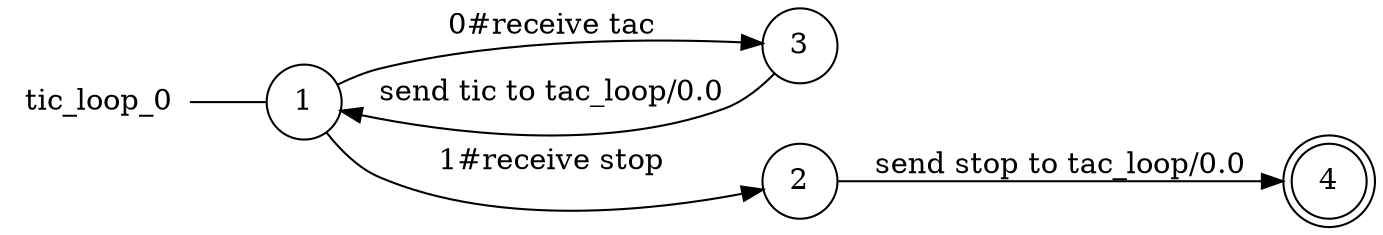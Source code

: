 digraph tic_loop_0 {
	rankdir="LR";
	n_0 [label="tic_loop_0", shape="plaintext"];
	n_1 [id="1", shape=circle, label="1"];
	n_0 -> n_1 [arrowhead=none];
	n_2 [id="2", shape=circle, label="3"];
	n_3 [id="4", shape=doublecircle, label="4"];
	n_4 [id="3", shape=circle, label="2"];

	n_1 -> n_4 [id="[$e|3]", label="1#receive stop"];
	n_1 -> n_2 [id="[$e|0]", label="0#receive tac"];
	n_2 -> n_1 [id="[$e|6]", label="send tic to tac_loop/0.0"];
	n_4 -> n_3 [id="[$e|5]", label="send stop to tac_loop/0.0"];
}
